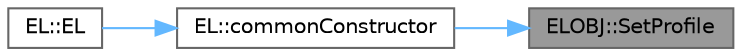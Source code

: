 digraph "ELOBJ::SetProfile"
{
 // LATEX_PDF_SIZE
  bgcolor="transparent";
  edge [fontname=Helvetica,fontsize=10,labelfontname=Helvetica,labelfontsize=10];
  node [fontname=Helvetica,fontsize=10,shape=box,height=0.2,width=0.4];
  rankdir="RL";
  Node1 [label="ELOBJ::SetProfile",height=0.2,width=0.4,color="gray40", fillcolor="grey60", style="filled", fontcolor="black",tooltip="Profile(0x9d, 0x9e, 0x9f)を計算してPDCとEDTを設定する"];
  Node1 -> Node2 [dir="back",color="steelblue1",style="solid"];
  Node2 [label="EL::commonConstructor",height=0.2,width=0.4,color="grey40", fillcolor="white", style="filled",URL="$class_e_l.html#ad38241dcaa4337cf959d85906773242f",tooltip="コンストラクタ共通処理"];
  Node2 -> Node3 [dir="back",color="steelblue1",style="solid"];
  Node3 [label="EL::EL",height=0.2,width=0.4,color="grey40", fillcolor="white", style="filled",URL="$class_e_l.html#aeea65419f3e4e45f6d10af3a01d50cbd",tooltip="オブジェクトを一つだけサポートする場合のコンストラクタ"];
}

